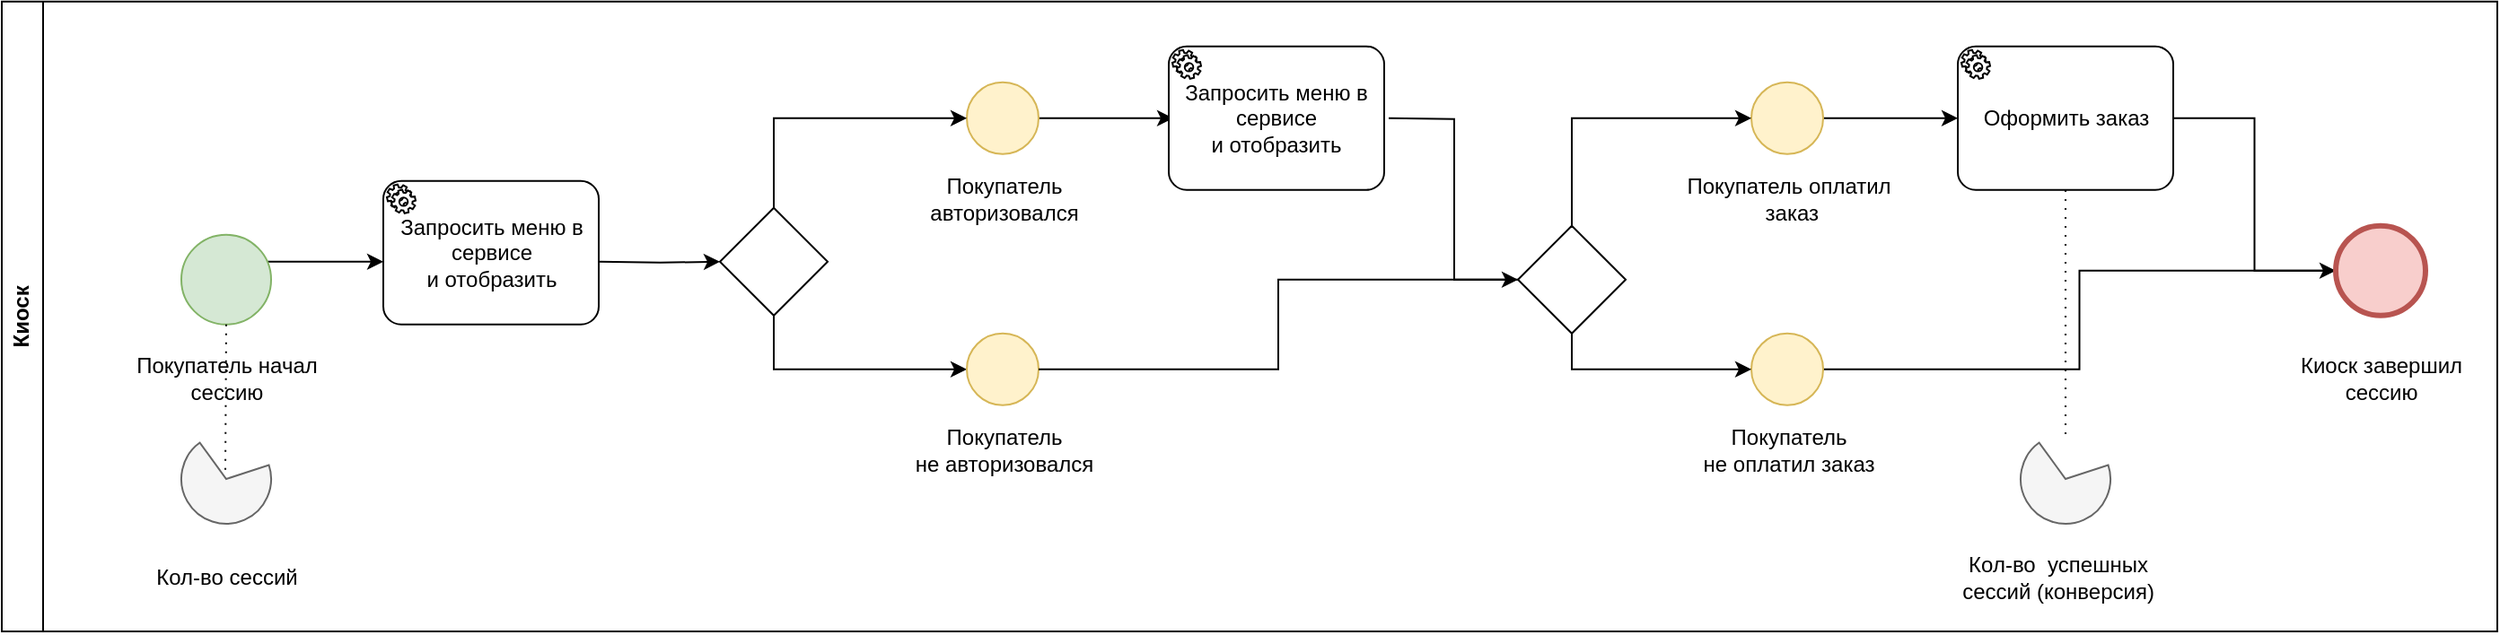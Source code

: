 <mxfile version="22.0.8" type="github">
  <diagram name="Страница — 1" id="Q8KHaUthsuFeSNkkdv9o">
    <mxGraphModel dx="593" dy="744" grid="1" gridSize="10" guides="1" tooltips="1" connect="1" arrows="1" fold="1" page="1" pageScale="1" pageWidth="827" pageHeight="1169" math="0" shadow="0">
      <root>
        <mxCell id="0" />
        <mxCell id="1" parent="0" />
        <mxCell id="bKMlac2f21c74Cc6UCh6-1" value="Киоск" style="swimlane;horizontal=0;whiteSpace=wrap;html=1;" vertex="1" parent="1">
          <mxGeometry x="1110" y="108.88" width="1390" height="351.12" as="geometry" />
        </mxCell>
        <mxCell id="bKMlac2f21c74Cc6UCh6-2" style="edgeStyle=orthogonalEdgeStyle;rounded=0;orthogonalLoop=1;jettySize=auto;html=1;" edge="1" parent="bKMlac2f21c74Cc6UCh6-1" source="bKMlac2f21c74Cc6UCh6-3">
          <mxGeometry relative="1" as="geometry">
            <mxPoint x="652.5" y="65" as="targetPoint" />
          </mxGeometry>
        </mxCell>
        <mxCell id="bKMlac2f21c74Cc6UCh6-3" value="" style="ellipse;whiteSpace=wrap;html=1;aspect=fixed;fillColor=#fff2cc;strokeColor=#d6b656;" vertex="1" parent="bKMlac2f21c74Cc6UCh6-1">
          <mxGeometry x="537.5" y="45" width="40" height="40" as="geometry" />
        </mxCell>
        <mxCell id="bKMlac2f21c74Cc6UCh6-4" value="Покупатель &lt;br&gt;авторизовался" style="text;html=1;align=center;verticalAlign=middle;resizable=0;points=[];autosize=1;strokeColor=none;fillColor=none;" vertex="1" parent="bKMlac2f21c74Cc6UCh6-1">
          <mxGeometry x="502.5" y="90.0" width="110" height="40" as="geometry" />
        </mxCell>
        <mxCell id="bKMlac2f21c74Cc6UCh6-5" style="edgeStyle=orthogonalEdgeStyle;rounded=0;orthogonalLoop=1;jettySize=auto;html=1;exitX=0.5;exitY=0;exitDx=0;exitDy=0;entryX=0;entryY=0.5;entryDx=0;entryDy=0;" edge="1" parent="bKMlac2f21c74Cc6UCh6-1" source="bKMlac2f21c74Cc6UCh6-7" target="bKMlac2f21c74Cc6UCh6-3">
          <mxGeometry relative="1" as="geometry" />
        </mxCell>
        <mxCell id="bKMlac2f21c74Cc6UCh6-6" style="edgeStyle=orthogonalEdgeStyle;rounded=0;orthogonalLoop=1;jettySize=auto;html=1;entryX=0;entryY=0.5;entryDx=0;entryDy=0;exitX=0.5;exitY=1;exitDx=0;exitDy=0;" edge="1" parent="bKMlac2f21c74Cc6UCh6-1" source="bKMlac2f21c74Cc6UCh6-7" target="bKMlac2f21c74Cc6UCh6-11">
          <mxGeometry relative="1" as="geometry" />
        </mxCell>
        <mxCell id="bKMlac2f21c74Cc6UCh6-7" value="" style="rhombus;whiteSpace=wrap;html=1;" vertex="1" parent="bKMlac2f21c74Cc6UCh6-1">
          <mxGeometry x="400" y="115" width="60" height="60" as="geometry" />
        </mxCell>
        <mxCell id="bKMlac2f21c74Cc6UCh6-8" style="edgeStyle=orthogonalEdgeStyle;rounded=0;orthogonalLoop=1;jettySize=auto;html=1;entryX=0;entryY=0.5;entryDx=0;entryDy=0;" edge="1" parent="bKMlac2f21c74Cc6UCh6-1">
          <mxGeometry relative="1" as="geometry">
            <mxPoint x="142.5" y="145.02" as="sourcePoint" />
            <mxPoint x="212.5" y="145" as="targetPoint" />
          </mxGeometry>
        </mxCell>
        <mxCell id="bKMlac2f21c74Cc6UCh6-9" value="Покупатель начал &lt;br&gt;сессию" style="text;html=1;align=center;verticalAlign=middle;resizable=0;points=[];autosize=1;strokeColor=none;fillColor=none;" vertex="1" parent="bKMlac2f21c74Cc6UCh6-1">
          <mxGeometry x="65" y="190" width="120" height="40" as="geometry" />
        </mxCell>
        <mxCell id="bKMlac2f21c74Cc6UCh6-10" style="edgeStyle=orthogonalEdgeStyle;rounded=0;orthogonalLoop=1;jettySize=auto;html=1;entryX=0;entryY=0.5;entryDx=0;entryDy=0;" edge="1" parent="bKMlac2f21c74Cc6UCh6-1" target="bKMlac2f21c74Cc6UCh6-7">
          <mxGeometry relative="1" as="geometry">
            <mxPoint x="332.5" y="145" as="sourcePoint" />
          </mxGeometry>
        </mxCell>
        <mxCell id="bKMlac2f21c74Cc6UCh6-11" value="" style="ellipse;whiteSpace=wrap;html=1;aspect=fixed;fillColor=#fff2cc;strokeColor=#d6b656;" vertex="1" parent="bKMlac2f21c74Cc6UCh6-1">
          <mxGeometry x="537.5" y="185" width="40" height="40" as="geometry" />
        </mxCell>
        <mxCell id="bKMlac2f21c74Cc6UCh6-12" value="Покупатель &lt;br&gt;не авторизовался" style="text;html=1;align=center;verticalAlign=middle;resizable=0;points=[];autosize=1;strokeColor=none;fillColor=none;" vertex="1" parent="bKMlac2f21c74Cc6UCh6-1">
          <mxGeometry x="497.5" y="230" width="120" height="40" as="geometry" />
        </mxCell>
        <mxCell id="bKMlac2f21c74Cc6UCh6-13" style="edgeStyle=orthogonalEdgeStyle;rounded=0;orthogonalLoop=1;jettySize=auto;html=1;entryX=0;entryY=0.5;entryDx=0;entryDy=0;" edge="1" parent="bKMlac2f21c74Cc6UCh6-1" target="bKMlac2f21c74Cc6UCh6-22">
          <mxGeometry relative="1" as="geometry">
            <mxPoint x="772.5" y="65.02" as="sourcePoint" />
          </mxGeometry>
        </mxCell>
        <mxCell id="bKMlac2f21c74Cc6UCh6-14" style="edgeStyle=orthogonalEdgeStyle;rounded=0;orthogonalLoop=1;jettySize=auto;html=1;" edge="1" parent="bKMlac2f21c74Cc6UCh6-1" source="bKMlac2f21c74Cc6UCh6-15" target="bKMlac2f21c74Cc6UCh6-25">
          <mxGeometry relative="1" as="geometry" />
        </mxCell>
        <mxCell id="bKMlac2f21c74Cc6UCh6-15" value="" style="ellipse;whiteSpace=wrap;html=1;aspect=fixed;fillColor=#fff2cc;strokeColor=#d6b656;" vertex="1" parent="bKMlac2f21c74Cc6UCh6-1">
          <mxGeometry x="974.5" y="45" width="40" height="40" as="geometry" />
        </mxCell>
        <mxCell id="bKMlac2f21c74Cc6UCh6-16" value="Покупатель оплатил&lt;br&gt;&amp;nbsp;заказ" style="text;html=1;align=center;verticalAlign=middle;resizable=0;points=[];autosize=1;strokeColor=none;fillColor=none;" vertex="1" parent="bKMlac2f21c74Cc6UCh6-1">
          <mxGeometry x="924.5" y="90.0" width="140" height="40" as="geometry" />
        </mxCell>
        <mxCell id="bKMlac2f21c74Cc6UCh6-17" style="edgeStyle=orthogonalEdgeStyle;rounded=0;orthogonalLoop=1;jettySize=auto;html=1;endArrow=none;endFill=0;entryX=0;entryY=0.5;entryDx=0;entryDy=0;entryPerimeter=0;" edge="1" parent="bKMlac2f21c74Cc6UCh6-1" source="bKMlac2f21c74Cc6UCh6-18" target="bKMlac2f21c74Cc6UCh6-28">
          <mxGeometry relative="1" as="geometry">
            <mxPoint x="1250" y="151.12" as="targetPoint" />
          </mxGeometry>
        </mxCell>
        <mxCell id="bKMlac2f21c74Cc6UCh6-18" value="" style="ellipse;whiteSpace=wrap;html=1;aspect=fixed;fillColor=#fff2cc;strokeColor=#d6b656;" vertex="1" parent="bKMlac2f21c74Cc6UCh6-1">
          <mxGeometry x="974.5" y="185" width="40" height="40" as="geometry" />
        </mxCell>
        <mxCell id="bKMlac2f21c74Cc6UCh6-19" value="Покупатель &lt;br&gt;не оплатил заказ" style="text;html=1;align=center;verticalAlign=middle;resizable=0;points=[];autosize=1;strokeColor=none;fillColor=none;" vertex="1" parent="bKMlac2f21c74Cc6UCh6-1">
          <mxGeometry x="934.5" y="230" width="120" height="40" as="geometry" />
        </mxCell>
        <mxCell id="bKMlac2f21c74Cc6UCh6-20" style="edgeStyle=orthogonalEdgeStyle;rounded=0;orthogonalLoop=1;jettySize=auto;html=1;entryX=0;entryY=0.5;entryDx=0;entryDy=0;exitX=0.5;exitY=0;exitDx=0;exitDy=0;" edge="1" parent="bKMlac2f21c74Cc6UCh6-1" source="bKMlac2f21c74Cc6UCh6-22" target="bKMlac2f21c74Cc6UCh6-15">
          <mxGeometry relative="1" as="geometry" />
        </mxCell>
        <mxCell id="bKMlac2f21c74Cc6UCh6-21" style="edgeStyle=orthogonalEdgeStyle;rounded=0;orthogonalLoop=1;jettySize=auto;html=1;entryX=0;entryY=0.5;entryDx=0;entryDy=0;exitX=0.5;exitY=1;exitDx=0;exitDy=0;" edge="1" parent="bKMlac2f21c74Cc6UCh6-1" source="bKMlac2f21c74Cc6UCh6-22" target="bKMlac2f21c74Cc6UCh6-18">
          <mxGeometry relative="1" as="geometry" />
        </mxCell>
        <mxCell id="bKMlac2f21c74Cc6UCh6-22" value="" style="rhombus;whiteSpace=wrap;html=1;" vertex="1" parent="bKMlac2f21c74Cc6UCh6-1">
          <mxGeometry x="844.5" y="125" width="60" height="60" as="geometry" />
        </mxCell>
        <mxCell id="bKMlac2f21c74Cc6UCh6-23" value="Киоск завершил &lt;br&gt;сессию" style="text;html=1;align=center;verticalAlign=middle;resizable=0;points=[];autosize=1;strokeColor=none;fillColor=none;" vertex="1" parent="bKMlac2f21c74Cc6UCh6-1">
          <mxGeometry x="1270" y="190" width="110" height="40" as="geometry" />
        </mxCell>
        <mxCell id="bKMlac2f21c74Cc6UCh6-24" style="edgeStyle=orthogonalEdgeStyle;rounded=0;orthogonalLoop=1;jettySize=auto;html=1;entryX=0;entryY=0.5;entryDx=0;entryDy=0;entryPerimeter=0;" edge="1" parent="bKMlac2f21c74Cc6UCh6-1" source="bKMlac2f21c74Cc6UCh6-25" target="bKMlac2f21c74Cc6UCh6-28">
          <mxGeometry relative="1" as="geometry">
            <mxPoint x="1290" y="150" as="targetPoint" />
          </mxGeometry>
        </mxCell>
        <mxCell id="bKMlac2f21c74Cc6UCh6-25" value="Оформить заказ" style="rounded=1;whiteSpace=wrap;html=1;" vertex="1" parent="bKMlac2f21c74Cc6UCh6-1">
          <mxGeometry x="1089.5" y="35" width="120" height="60" as="geometry" />
        </mxCell>
        <mxCell id="bKMlac2f21c74Cc6UCh6-26" value="Запросить меню в сервисе&lt;br style=&quot;border-color: var(--border-color);&quot;&gt;и отобразить" style="points=[[0.25,0,0],[0.5,0,0],[0.75,0,0],[1,0.25,0],[1,0.5,0],[1,0.75,0],[0.75,1,0],[0.5,1,0],[0.25,1,0],[0,0.75,0],[0,0.5,0],[0,0.25,0]];shape=mxgraph.bpmn.task;whiteSpace=wrap;rectStyle=rounded;size=10;html=1;container=1;expand=0;collapsible=0;taskMarker=service;" vertex="1" parent="bKMlac2f21c74Cc6UCh6-1">
          <mxGeometry x="212.5" y="100" width="120" height="80" as="geometry" />
        </mxCell>
        <mxCell id="bKMlac2f21c74Cc6UCh6-27" value="Запросить меню в сервисе&lt;br style=&quot;border-color: var(--border-color);&quot;&gt;и отобразить" style="points=[[0.25,0,0],[0.5,0,0],[0.75,0,0],[1,0.25,0],[1,0.5,0],[1,0.75,0],[0.75,1,0],[0.5,1,0],[0.25,1,0],[0,0.75,0],[0,0.5,0],[0,0.25,0]];shape=mxgraph.bpmn.task;whiteSpace=wrap;rectStyle=rounded;size=10;html=1;container=1;expand=0;collapsible=0;taskMarker=service;" vertex="1" parent="bKMlac2f21c74Cc6UCh6-1">
          <mxGeometry x="650" y="25" width="120" height="80" as="geometry" />
        </mxCell>
        <mxCell id="bKMlac2f21c74Cc6UCh6-28" value="" style="points=[[0.145,0.145,0],[0.5,0,0],[0.855,0.145,0],[1,0.5,0],[0.855,0.855,0],[0.5,1,0],[0.145,0.855,0],[0,0.5,0]];shape=mxgraph.bpmn.event;html=1;verticalLabelPosition=bottom;labelBackgroundColor=#ffffff;verticalAlign=top;align=center;perimeter=ellipsePerimeter;outlineConnect=0;aspect=fixed;outline=end;symbol=terminate2;fillColor=#f8cecc;strokeColor=#b85450;" vertex="1" parent="bKMlac2f21c74Cc6UCh6-1">
          <mxGeometry x="1300" y="125" width="50" height="50" as="geometry" />
        </mxCell>
        <mxCell id="bKMlac2f21c74Cc6UCh6-29" value="" style="points=[[0.145,0.145,0],[0.5,0,0],[0.855,0.145,0],[1,0.5,0],[0.855,0.855,0],[0.5,1,0],[0.145,0.855,0],[0,0.5,0]];shape=mxgraph.bpmn.event;html=1;verticalLabelPosition=bottom;labelBackgroundColor=#ffffff;verticalAlign=top;align=center;perimeter=ellipsePerimeter;outlineConnect=0;aspect=fixed;outline=standard;symbol=general;fillColor=#d5e8d4;strokeColor=#82b366;" vertex="1" parent="bKMlac2f21c74Cc6UCh6-1">
          <mxGeometry x="100" y="130" width="50" height="50" as="geometry" />
        </mxCell>
        <mxCell id="bKMlac2f21c74Cc6UCh6-30" style="edgeStyle=orthogonalEdgeStyle;rounded=0;orthogonalLoop=1;jettySize=auto;html=1;endArrow=none;endFill=0;entryX=0;entryY=0.5;entryDx=0;entryDy=0;" edge="1" parent="bKMlac2f21c74Cc6UCh6-1" source="bKMlac2f21c74Cc6UCh6-11" target="bKMlac2f21c74Cc6UCh6-22">
          <mxGeometry relative="1" as="geometry">
            <mxPoint x="810" y="166.12" as="targetPoint" />
          </mxGeometry>
        </mxCell>
        <mxCell id="bKMlac2f21c74Cc6UCh6-31" value="Оформить заказ" style="points=[[0.25,0,0],[0.5,0,0],[0.75,0,0],[1,0.25,0],[1,0.5,0],[1,0.75,0],[0.75,1,0],[0.5,1,0],[0.25,1,0],[0,0.75,0],[0,0.5,0],[0,0.25,0]];shape=mxgraph.bpmn.task;whiteSpace=wrap;rectStyle=rounded;size=10;html=1;container=1;expand=0;collapsible=0;taskMarker=service;" vertex="1" parent="bKMlac2f21c74Cc6UCh6-1">
          <mxGeometry x="1089.5" y="25" width="120" height="80" as="geometry" />
        </mxCell>
        <mxCell id="bKMlac2f21c74Cc6UCh6-32" value="" style="verticalLabelPosition=bottom;verticalAlign=top;html=1;shape=mxgraph.basic.pie;startAngle=0.2;endAngle=0.9;fillColor=#f5f5f5;fontColor=#333333;strokeColor=#666666;" vertex="1" parent="bKMlac2f21c74Cc6UCh6-1">
          <mxGeometry x="100" y="241.12" width="50" height="50" as="geometry" />
        </mxCell>
        <mxCell id="bKMlac2f21c74Cc6UCh6-33" value="Кол-во сессий" style="text;html=1;align=center;verticalAlign=middle;resizable=0;points=[];autosize=1;strokeColor=none;fillColor=none;" vertex="1" parent="bKMlac2f21c74Cc6UCh6-1">
          <mxGeometry x="75" y="306.12" width="100" height="30" as="geometry" />
        </mxCell>
        <mxCell id="bKMlac2f21c74Cc6UCh6-34" value="" style="edgeStyle=elbowEdgeStyle;fontSize=12;html=1;endFill=0;startFill=0;endSize=6;startSize=6;dashed=1;dashPattern=1 4;endArrow=none;startArrow=none;rounded=0;exitX=0.5;exitY=1;exitDx=0;exitDy=0;exitPerimeter=0;entryX=0.48;entryY=0.46;entryDx=0;entryDy=0;entryPerimeter=0;" edge="1" parent="bKMlac2f21c74Cc6UCh6-1" source="bKMlac2f21c74Cc6UCh6-29" target="bKMlac2f21c74Cc6UCh6-32">
          <mxGeometry width="160" relative="1" as="geometry">
            <mxPoint x="710" y="271.12" as="sourcePoint" />
            <mxPoint x="870" y="271.12" as="targetPoint" />
          </mxGeometry>
        </mxCell>
        <mxCell id="bKMlac2f21c74Cc6UCh6-36" value="" style="verticalLabelPosition=bottom;verticalAlign=top;html=1;shape=mxgraph.basic.pie;startAngle=0.2;endAngle=0.9;fillColor=#f5f5f5;fontColor=#333333;strokeColor=#666666;" vertex="1" parent="bKMlac2f21c74Cc6UCh6-1">
          <mxGeometry x="1124.5" y="241.12" width="50" height="50" as="geometry" />
        </mxCell>
        <mxCell id="bKMlac2f21c74Cc6UCh6-37" value="Кол-во&amp;nbsp; успешных &lt;br&gt;сессий (конверсия)" style="text;html=1;align=center;verticalAlign=middle;resizable=0;points=[];autosize=1;strokeColor=none;fillColor=none;" vertex="1" parent="bKMlac2f21c74Cc6UCh6-1">
          <mxGeometry x="1079.5" y="301.12" width="130" height="40" as="geometry" />
        </mxCell>
        <mxCell id="bKMlac2f21c74Cc6UCh6-40" value="" style="edgeStyle=elbowEdgeStyle;fontSize=12;html=1;endFill=0;startFill=0;endSize=6;startSize=6;dashed=1;dashPattern=1 4;endArrow=none;startArrow=none;rounded=0;entryX=0.5;entryY=1;entryDx=0;entryDy=0;entryPerimeter=0;" edge="1" parent="bKMlac2f21c74Cc6UCh6-1" source="bKMlac2f21c74Cc6UCh6-36" target="bKMlac2f21c74Cc6UCh6-31">
          <mxGeometry width="160" relative="1" as="geometry">
            <mxPoint x="590" y="271.12" as="sourcePoint" />
            <mxPoint x="750" y="271.12" as="targetPoint" />
          </mxGeometry>
        </mxCell>
      </root>
    </mxGraphModel>
  </diagram>
</mxfile>
